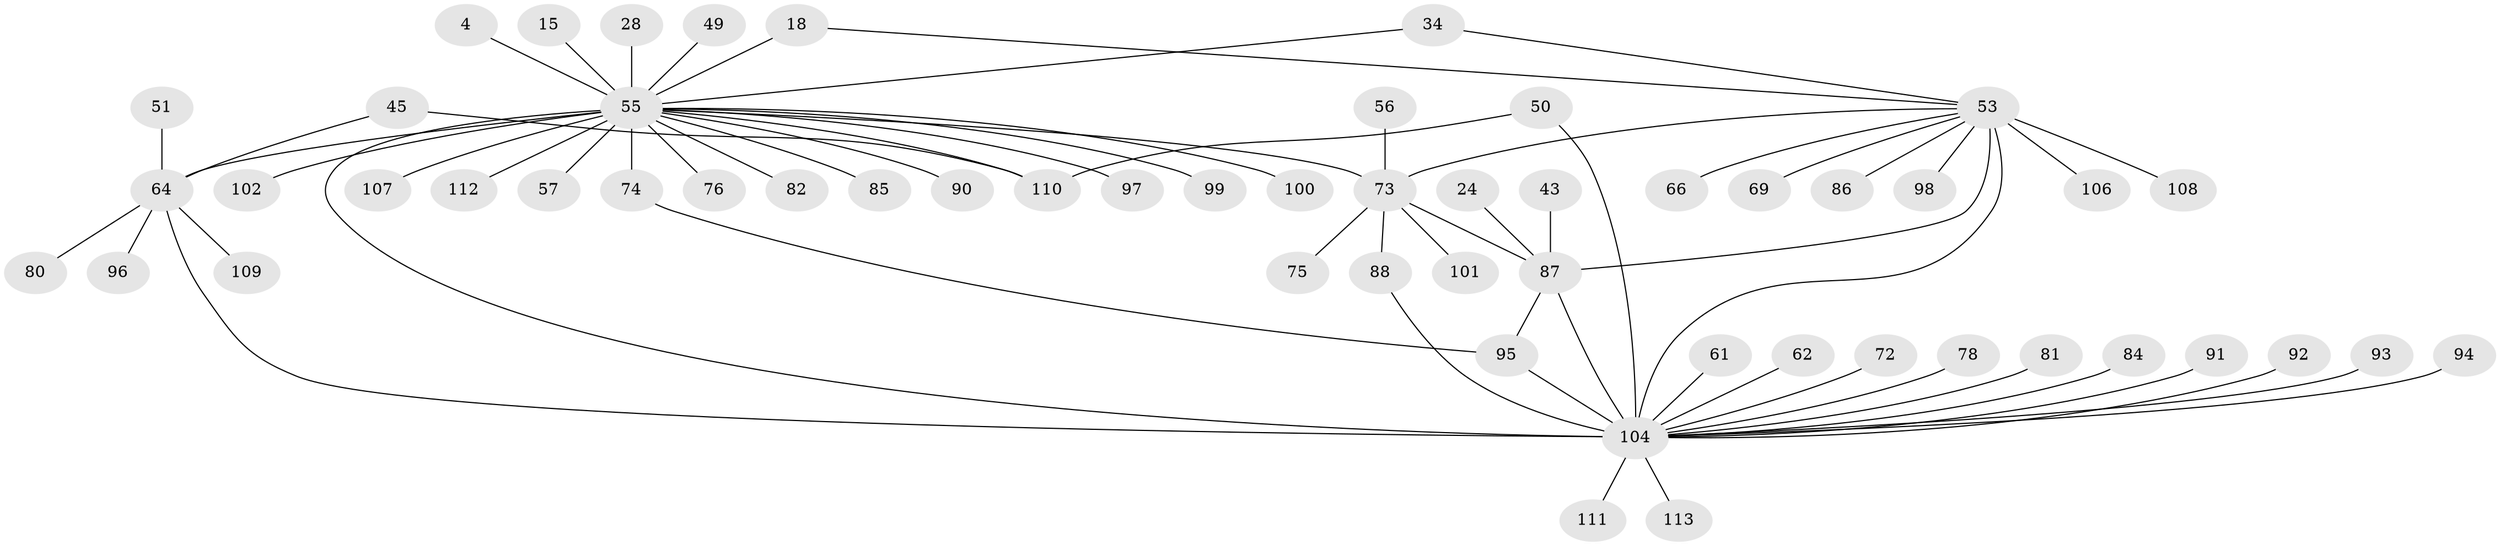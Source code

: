 // original degree distribution, {12: 0.008849557522123894, 9: 0.02654867256637168, 22: 0.008849557522123894, 1: 0.4778761061946903, 2: 0.20353982300884957, 11: 0.017699115044247787, 3: 0.10619469026548672, 6: 0.035398230088495575, 4: 0.061946902654867256, 7: 0.017699115044247787, 8: 0.008849557522123894, 5: 0.02654867256637168}
// Generated by graph-tools (version 1.1) at 2025/48/03/09/25 04:48:15]
// undirected, 56 vertices, 66 edges
graph export_dot {
graph [start="1"]
  node [color=gray90,style=filled];
  4;
  15;
  18 [super="+9"];
  24;
  28;
  34;
  43;
  45 [super="+32"];
  49;
  50;
  51;
  53 [super="+46+52"];
  55 [super="+42+10+44+38"];
  56;
  57;
  61;
  62;
  64 [super="+1"];
  66;
  69;
  72;
  73 [super="+23+33+40+41+47+27"];
  74 [super="+25+54"];
  75;
  76;
  78;
  80;
  81;
  82;
  84;
  85;
  86 [super="+68"];
  87 [super="+35+22"];
  88 [super="+63"];
  90;
  91;
  92 [super="+89"];
  93;
  94 [super="+67"];
  95 [super="+30"];
  96;
  97;
  98;
  99 [super="+79"];
  100;
  101;
  102 [super="+77"];
  104 [super="+103"];
  106;
  107;
  108;
  109 [super="+105"];
  110;
  111;
  112;
  113;
  4 -- 55;
  15 -- 55;
  18 -- 53;
  18 -- 55 [weight=2];
  24 -- 87;
  28 -- 55;
  34 -- 53;
  34 -- 55;
  43 -- 87;
  45 -- 64;
  45 -- 110;
  49 -- 55;
  50 -- 110;
  50 -- 104;
  51 -- 64;
  53 -- 87 [weight=4];
  53 -- 66;
  53 -- 98;
  53 -- 69;
  53 -- 73;
  53 -- 106;
  53 -- 108;
  53 -- 86;
  53 -- 104 [weight=2];
  55 -- 64 [weight=8];
  55 -- 74 [weight=3];
  55 -- 104 [weight=7];
  55 -- 73 [weight=6];
  55 -- 76;
  55 -- 82;
  55 -- 85;
  55 -- 90;
  55 -- 97;
  55 -- 99;
  55 -- 100;
  55 -- 102;
  55 -- 107;
  55 -- 110 [weight=2];
  55 -- 112;
  55 -- 57;
  56 -- 73;
  61 -- 104;
  62 -- 104;
  64 -- 80;
  64 -- 96;
  64 -- 109;
  64 -- 104 [weight=2];
  72 -- 104;
  73 -- 75;
  73 -- 101;
  73 -- 87;
  73 -- 88;
  74 -- 95;
  78 -- 104;
  81 -- 104;
  84 -- 104;
  87 -- 95 [weight=2];
  87 -- 104;
  88 -- 104;
  91 -- 104 [weight=2];
  92 -- 104;
  93 -- 104;
  94 -- 104;
  95 -- 104;
  104 -- 111;
  104 -- 113;
}
